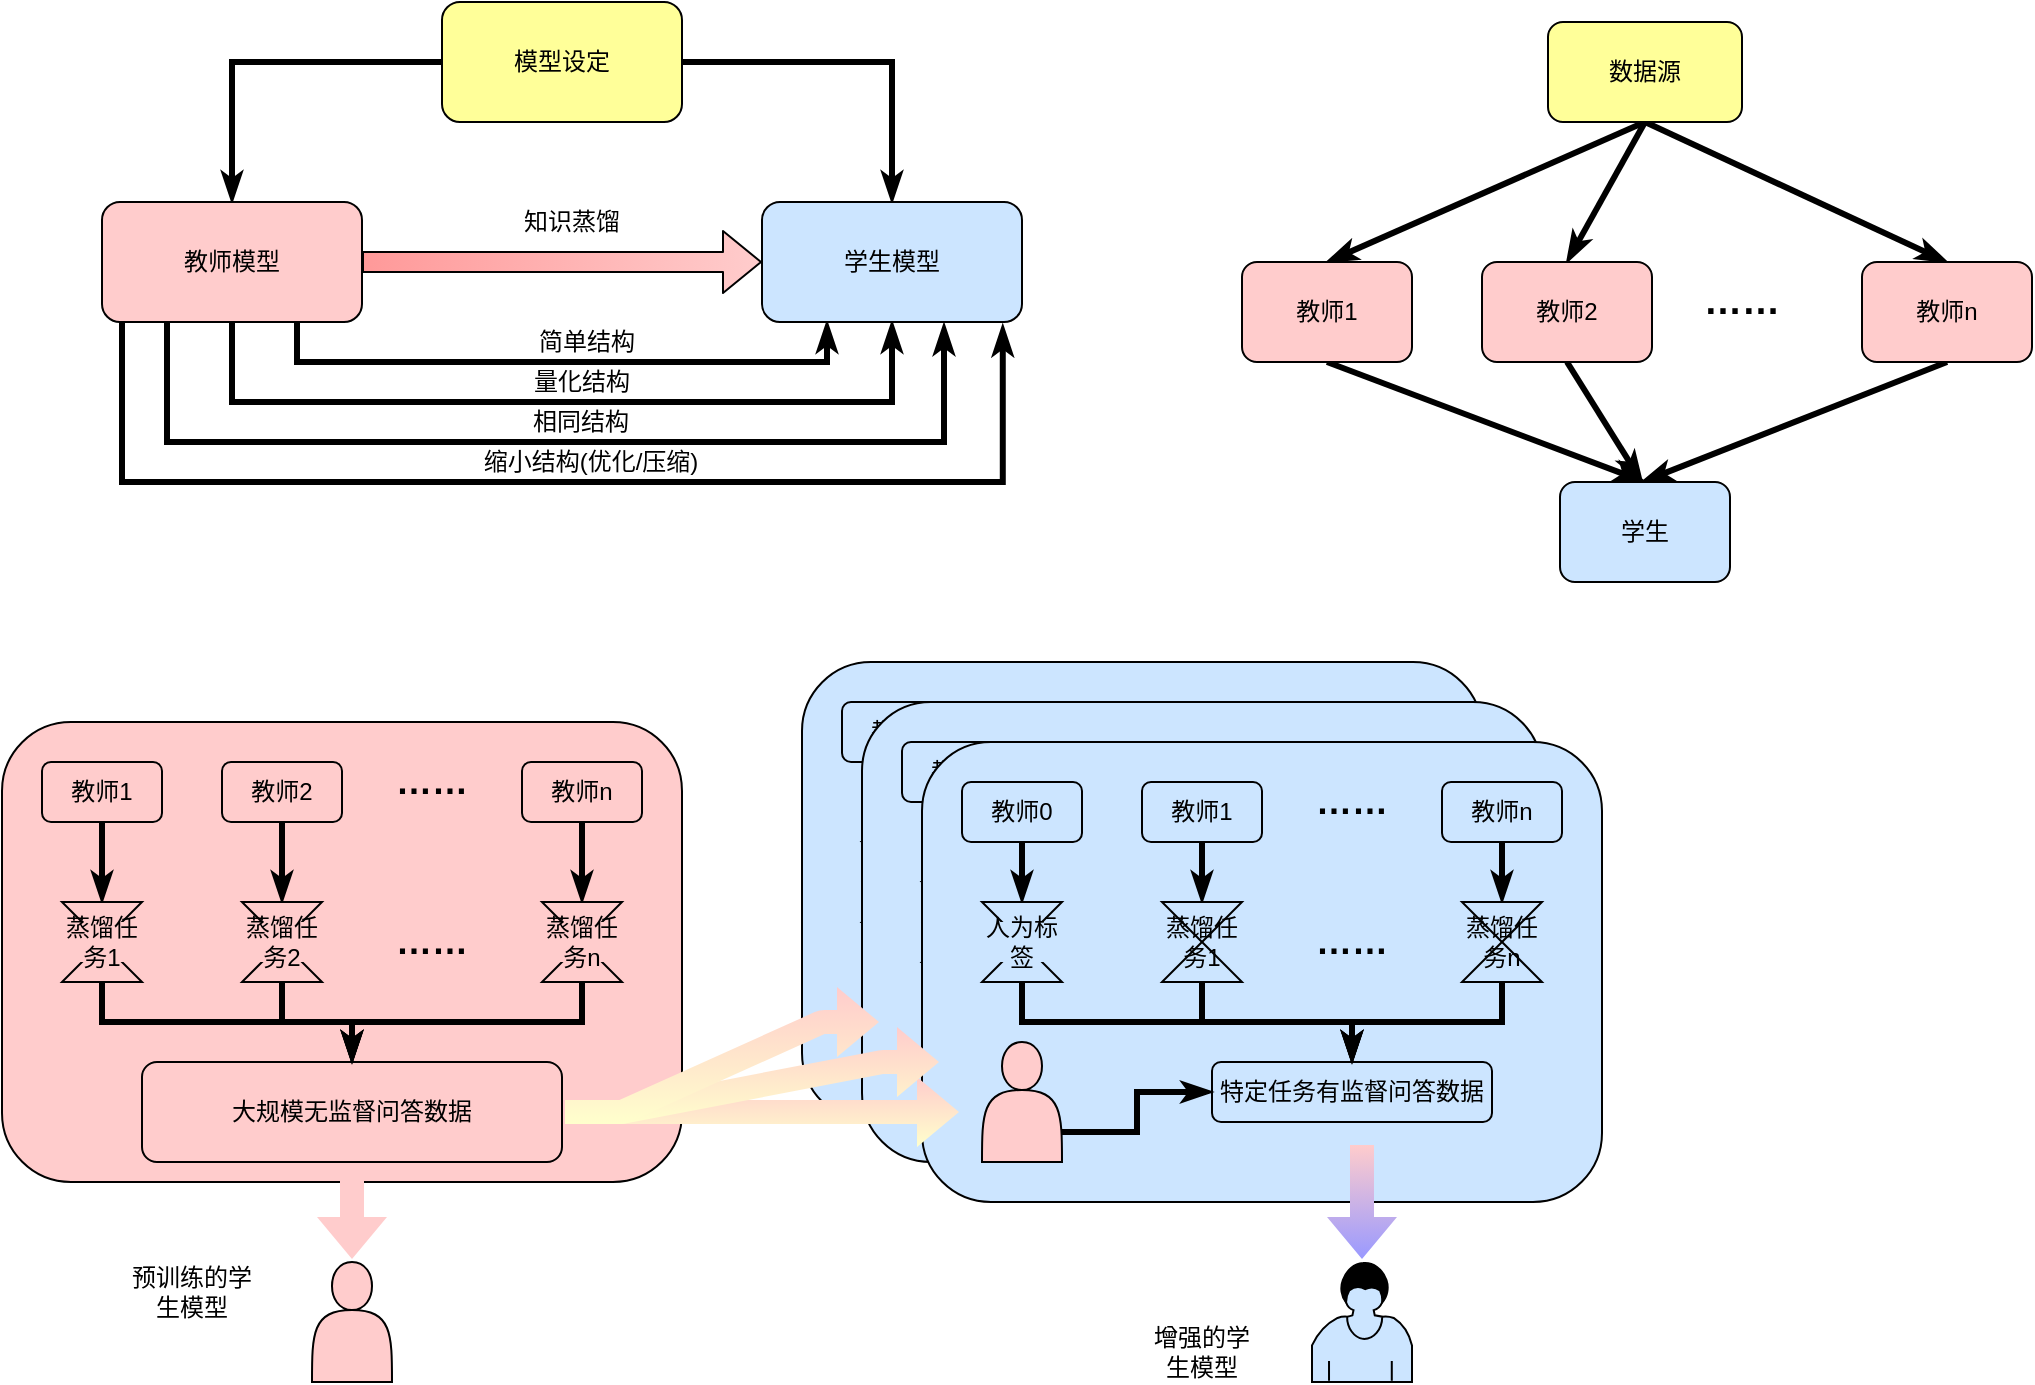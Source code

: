 <mxfile version="14.4.7" type="github">
  <diagram id="CCF14BdAKm4wxbj0LPr0" name="第 1 页">
    <mxGraphModel dx="1209" dy="599" grid="1" gridSize="10" guides="1" tooltips="1" connect="1" arrows="1" fold="1" page="1" pageScale="1" pageWidth="850" pageHeight="1100" math="0" shadow="0">
      <root>
        <mxCell id="0" />
        <mxCell id="1" parent="0" />
        <mxCell id="P4LfsCkp0AAmiIVGXh1K-60" value="" style="rounded=1;whiteSpace=wrap;html=1;gradientColor=none;fillColor=#FFCCCC;" vertex="1" parent="1">
          <mxGeometry x="70" y="380" width="340" height="230" as="geometry" />
        </mxCell>
        <mxCell id="P4LfsCkp0AAmiIVGXh1K-5" style="edgeStyle=orthogonalEdgeStyle;rounded=0;orthogonalLoop=1;jettySize=auto;html=1;exitX=0;exitY=0.5;exitDx=0;exitDy=0;entryX=0.5;entryY=0;entryDx=0;entryDy=0;strokeWidth=3;endArrow=classicThin;endFill=1;" edge="1" parent="1" source="P4LfsCkp0AAmiIVGXh1K-1" target="P4LfsCkp0AAmiIVGXh1K-2">
          <mxGeometry relative="1" as="geometry" />
        </mxCell>
        <mxCell id="P4LfsCkp0AAmiIVGXh1K-6" style="edgeStyle=orthogonalEdgeStyle;rounded=0;orthogonalLoop=1;jettySize=auto;html=1;exitX=1;exitY=0.5;exitDx=0;exitDy=0;entryX=0.5;entryY=0;entryDx=0;entryDy=0;strokeWidth=3;endArrow=classicThin;endFill=1;" edge="1" parent="1" source="P4LfsCkp0AAmiIVGXh1K-1" target="P4LfsCkp0AAmiIVGXh1K-3">
          <mxGeometry relative="1" as="geometry" />
        </mxCell>
        <mxCell id="P4LfsCkp0AAmiIVGXh1K-1" value="模型设定" style="rounded=1;whiteSpace=wrap;html=1;fillColor=#FFFF99;" vertex="1" parent="1">
          <mxGeometry x="290" y="20" width="120" height="60" as="geometry" />
        </mxCell>
        <mxCell id="P4LfsCkp0AAmiIVGXh1K-7" style="edgeStyle=orthogonalEdgeStyle;rounded=0;orthogonalLoop=1;jettySize=auto;html=1;exitX=0.75;exitY=1;exitDx=0;exitDy=0;entryX=0.25;entryY=1;entryDx=0;entryDy=0;strokeWidth=3;endArrow=classicThin;endFill=1;" edge="1" parent="1" source="P4LfsCkp0AAmiIVGXh1K-2" target="P4LfsCkp0AAmiIVGXh1K-3">
          <mxGeometry relative="1" as="geometry" />
        </mxCell>
        <mxCell id="P4LfsCkp0AAmiIVGXh1K-8" style="edgeStyle=orthogonalEdgeStyle;rounded=0;orthogonalLoop=1;jettySize=auto;html=1;exitX=0.5;exitY=1;exitDx=0;exitDy=0;entryX=0.5;entryY=1;entryDx=0;entryDy=0;strokeWidth=3;endArrow=classicThin;endFill=1;" edge="1" parent="1" source="P4LfsCkp0AAmiIVGXh1K-2" target="P4LfsCkp0AAmiIVGXh1K-3">
          <mxGeometry relative="1" as="geometry">
            <Array as="points">
              <mxPoint x="190" y="220" />
              <mxPoint x="510" y="220" />
            </Array>
          </mxGeometry>
        </mxCell>
        <mxCell id="P4LfsCkp0AAmiIVGXh1K-9" style="edgeStyle=orthogonalEdgeStyle;rounded=0;orthogonalLoop=1;jettySize=auto;html=1;exitX=0.25;exitY=1;exitDx=0;exitDy=0;entryX=0.7;entryY=1.017;entryDx=0;entryDy=0;entryPerimeter=0;strokeWidth=3;endArrow=classicThin;endFill=1;" edge="1" parent="1" source="P4LfsCkp0AAmiIVGXh1K-2" target="P4LfsCkp0AAmiIVGXh1K-3">
          <mxGeometry relative="1" as="geometry">
            <Array as="points">
              <mxPoint x="153" y="240" />
              <mxPoint x="541" y="240" />
            </Array>
          </mxGeometry>
        </mxCell>
        <mxCell id="P4LfsCkp0AAmiIVGXh1K-10" style="edgeStyle=orthogonalEdgeStyle;rounded=0;orthogonalLoop=1;jettySize=auto;html=1;entryX=0.926;entryY=1.028;entryDx=0;entryDy=0;entryPerimeter=0;strokeWidth=3;endArrow=classicThin;endFill=1;" edge="1" parent="1" target="P4LfsCkp0AAmiIVGXh1K-3">
          <mxGeometry relative="1" as="geometry">
            <mxPoint x="130" y="180" as="sourcePoint" />
            <mxPoint x="570" y="170" as="targetPoint" />
            <Array as="points">
              <mxPoint x="130" y="260" />
              <mxPoint x="570" y="260" />
            </Array>
          </mxGeometry>
        </mxCell>
        <mxCell id="P4LfsCkp0AAmiIVGXh1K-2" value="教师模型" style="rounded=1;whiteSpace=wrap;html=1;fillColor=#FFCCCC;" vertex="1" parent="1">
          <mxGeometry x="120" y="120" width="130" height="60" as="geometry" />
        </mxCell>
        <mxCell id="P4LfsCkp0AAmiIVGXh1K-3" value="学生模型" style="rounded=1;whiteSpace=wrap;html=1;fillColor=#CCE5FF;" vertex="1" parent="1">
          <mxGeometry x="450" y="120" width="130" height="60" as="geometry" />
        </mxCell>
        <mxCell id="P4LfsCkp0AAmiIVGXh1K-4" value="" style="shape=flexArrow;endArrow=classic;html=1;exitX=1;exitY=0.5;exitDx=0;exitDy=0;entryX=0;entryY=0.5;entryDx=0;entryDy=0;fillColor=#FFCCCC;gradientColor=#FF9999;gradientDirection=west;" edge="1" parent="1" source="P4LfsCkp0AAmiIVGXh1K-2" target="P4LfsCkp0AAmiIVGXh1K-3">
          <mxGeometry width="50" height="50" relative="1" as="geometry">
            <mxPoint x="250" y="170" as="sourcePoint" />
            <mxPoint x="300" y="120" as="targetPoint" />
          </mxGeometry>
        </mxCell>
        <mxCell id="P4LfsCkp0AAmiIVGXh1K-11" value="知识蒸馏" style="text;html=1;strokeColor=none;fillColor=none;align=center;verticalAlign=middle;whiteSpace=wrap;rounded=0;" vertex="1" parent="1">
          <mxGeometry x="330" y="120" width="50" height="20" as="geometry" />
        </mxCell>
        <mxCell id="P4LfsCkp0AAmiIVGXh1K-12" value="简单结构" style="text;html=1;strokeColor=none;fillColor=none;align=center;verticalAlign=middle;whiteSpace=wrap;rounded=0;" vertex="1" parent="1">
          <mxGeometry x="335" y="180" width="55" height="20" as="geometry" />
        </mxCell>
        <mxCell id="P4LfsCkp0AAmiIVGXh1K-15" value="量化结构" style="text;html=1;strokeColor=none;fillColor=none;align=center;verticalAlign=middle;whiteSpace=wrap;rounded=0;" vertex="1" parent="1">
          <mxGeometry x="335" y="200" width="50" height="20" as="geometry" />
        </mxCell>
        <mxCell id="P4LfsCkp0AAmiIVGXh1K-16" value="相同结构" style="text;html=1;strokeColor=none;fillColor=none;align=center;verticalAlign=middle;whiteSpace=wrap;rounded=0;" vertex="1" parent="1">
          <mxGeometry x="332.5" y="220" width="52.5" height="20" as="geometry" />
        </mxCell>
        <mxCell id="P4LfsCkp0AAmiIVGXh1K-19" value="缩小结构(优化/压缩)" style="text;html=1;strokeColor=none;fillColor=none;align=center;verticalAlign=middle;whiteSpace=wrap;rounded=0;" vertex="1" parent="1">
          <mxGeometry x="297.5" y="240" width="132.5" height="20" as="geometry" />
        </mxCell>
        <mxCell id="P4LfsCkp0AAmiIVGXh1K-25" style="rounded=0;orthogonalLoop=1;jettySize=auto;html=1;exitX=0.5;exitY=1;exitDx=0;exitDy=0;entryX=0.5;entryY=0;entryDx=0;entryDy=0;endArrow=classicThin;endFill=1;strokeWidth=3;fillColor=#FFCCCC;gradientColor=#FF9999;" edge="1" parent="1" source="P4LfsCkp0AAmiIVGXh1K-20" target="P4LfsCkp0AAmiIVGXh1K-21">
          <mxGeometry relative="1" as="geometry" />
        </mxCell>
        <mxCell id="P4LfsCkp0AAmiIVGXh1K-26" style="edgeStyle=none;rounded=0;orthogonalLoop=1;jettySize=auto;html=1;exitX=0.5;exitY=1;exitDx=0;exitDy=0;entryX=0.5;entryY=0;entryDx=0;entryDy=0;endArrow=classicThin;endFill=1;strokeWidth=3;fillColor=#FFCCCC;gradientColor=#FF9999;" edge="1" parent="1" source="P4LfsCkp0AAmiIVGXh1K-20" target="P4LfsCkp0AAmiIVGXh1K-22">
          <mxGeometry relative="1" as="geometry" />
        </mxCell>
        <mxCell id="P4LfsCkp0AAmiIVGXh1K-27" style="edgeStyle=none;rounded=0;orthogonalLoop=1;jettySize=auto;html=1;exitX=0.5;exitY=1;exitDx=0;exitDy=0;entryX=0.5;entryY=0;entryDx=0;entryDy=0;endArrow=classicThin;endFill=1;strokeWidth=3;fillColor=#FFCCCC;gradientColor=#FF9999;" edge="1" parent="1" source="P4LfsCkp0AAmiIVGXh1K-20" target="P4LfsCkp0AAmiIVGXh1K-23">
          <mxGeometry relative="1" as="geometry" />
        </mxCell>
        <mxCell id="P4LfsCkp0AAmiIVGXh1K-20" value="数据源" style="rounded=1;whiteSpace=wrap;html=1;fillColor=#FFFF99;gradientColor=none;" vertex="1" parent="1">
          <mxGeometry x="843" y="30" width="97" height="50" as="geometry" />
        </mxCell>
        <mxCell id="P4LfsCkp0AAmiIVGXh1K-29" style="edgeStyle=none;rounded=0;orthogonalLoop=1;jettySize=auto;html=1;exitX=0.5;exitY=1;exitDx=0;exitDy=0;entryX=0.5;entryY=0;entryDx=0;entryDy=0;endArrow=classicThin;endFill=1;strokeWidth=3;fillColor=#FFCCCC;gradientColor=#FF9999;" edge="1" parent="1" source="P4LfsCkp0AAmiIVGXh1K-21" target="P4LfsCkp0AAmiIVGXh1K-24">
          <mxGeometry relative="1" as="geometry" />
        </mxCell>
        <mxCell id="P4LfsCkp0AAmiIVGXh1K-21" value="教师1&lt;span style=&quot;color: rgba(0 , 0 , 0 , 0) ; font-family: monospace ; font-size: 0px&quot;&gt;%3CmxGraphModel%3E%3Croot%3E%3CmxCell%20id%3D%220%22%2F%3E%3CmxCell%20id%3D%221%22%20parent%3D%220%22%2F%3E%3CmxCell%20id%3D%222%22%20value%3D%22%E7%9B%B8%E5%90%8C%E7%BB%93%E6%9E%84%22%20style%3D%22text%3Bhtml%3D1%3BstrokeColor%3Dnone%3BfillColor%3Dnone%3Balign%3Dcenter%3BverticalAlign%3Dmiddle%3BwhiteSpace%3Dwrap%3Brounded%3D0%3B%22%20vertex%3D%221%22%20parent%3D%221%22%3E%3CmxGeometry%20x%3D%22367.5%22%20y%3D%22380%22%20width%3D%2252.5%22%20height%3D%2220%22%20as%3D%22geometry%22%2F%3E%3C%2FmxCell%3E%3C%2Froot%3E%3C%2FmxGraphModel%3E&lt;/span&gt;" style="rounded=1;whiteSpace=wrap;html=1;gradientColor=none;fillColor=#FFCCCC;" vertex="1" parent="1">
          <mxGeometry x="690" y="150" width="85" height="50" as="geometry" />
        </mxCell>
        <mxCell id="P4LfsCkp0AAmiIVGXh1K-30" style="edgeStyle=none;rounded=0;orthogonalLoop=1;jettySize=auto;html=1;exitX=0.5;exitY=1;exitDx=0;exitDy=0;endArrow=classicThin;endFill=1;strokeWidth=3;fillColor=#FFCCCC;gradientColor=#FF9999;" edge="1" parent="1" source="P4LfsCkp0AAmiIVGXh1K-22">
          <mxGeometry relative="1" as="geometry">
            <mxPoint x="890" y="260" as="targetPoint" />
          </mxGeometry>
        </mxCell>
        <mxCell id="P4LfsCkp0AAmiIVGXh1K-22" value="教师2&lt;span style=&quot;color: rgba(0 , 0 , 0 , 0) ; font-family: monospace ; font-size: 0px&quot;&gt;%3CmxGraphModel%3E%3Croot%3E%3CmxCell%20id%3D%220%22%2F%3E%3CmxCell%20id%3D%221%22%20parent%3D%220%22%2F%3E%3CmxCell%20id%3D%222%22%20value%3D%22%E7%9B%B8%E5%90%8C%E7%BB%93%E6%9E%84%22%20style%3D%22text%3Bhtml%3D1%3BstrokeColor%3Dnone%3BfillColor%3Dnone%3Balign%3Dcenter%3BverticalAlign%3Dmiddle%3BwhiteSpace%3Dwrap%3Brounded%3D0%3B%22%20vertex%3D%221%22%20parent%3D%221%22%3E%3CmxGeometry%20x%3D%22367.5%22%20y%3D%22380%22%20width%3D%2252.5%22%20height%3D%2220%22%20as%3D%22geometry%22%2F%3E%3C%2FmxCell%3E%3C%2Froot%3E%3C%2FmxGraphModel%32&lt;/span&gt;" style="rounded=1;whiteSpace=wrap;html=1;gradientColor=none;fillColor=#FFCCCC;" vertex="1" parent="1">
          <mxGeometry x="810" y="150" width="85" height="50" as="geometry" />
        </mxCell>
        <mxCell id="P4LfsCkp0AAmiIVGXh1K-31" style="edgeStyle=none;rounded=0;orthogonalLoop=1;jettySize=auto;html=1;exitX=0.5;exitY=1;exitDx=0;exitDy=0;endArrow=classicThin;endFill=1;strokeWidth=3;fillColor=#FFCCCC;gradientColor=#FF9999;" edge="1" parent="1" source="P4LfsCkp0AAmiIVGXh1K-23">
          <mxGeometry relative="1" as="geometry">
            <mxPoint x="890" y="260" as="targetPoint" />
          </mxGeometry>
        </mxCell>
        <mxCell id="P4LfsCkp0AAmiIVGXh1K-23" value="教师n&lt;span style=&quot;color: rgba(0 , 0 , 0 , 0) ; font-family: monospace ; font-size: 0px&quot;&gt;%3CmxGraphModel%3E%3Croot%3E%3CmxCell%20id%3D%220%22%2F%3E%3CmxCell%20id%3D%221%22%20parent%3D%220%22%2F%3E%3CmxCell%20id%3D%222%22%20value%3D%22%E7%9B%B8%E5%90%8C%E7%BB%93%E6%9E%84%22%20style%3D%22text%3Bhtml%3D1%3BstrokeColor%3Dnone%3BfillColor%3Dnone%3Balign%3Dcenter%3BverticalAlign%3Dmiddle%3BwhiteSpace%3Dwrap%3Brounded%3D0%3B%22%20vertex%3D%221%22%20parent%3D%221%22%3E%3CmxGeometry%20x%3D%22367.5%22%20y%3D%22380%22%20width%3D%2252.5%22%20height%3D%2220%22%20as%3D%22geometry%22%2F%3E%3C%2FmxCell%3E%3C%2Froot%3E%3C%2FmxGraphModel%3E&lt;/span&gt;" style="rounded=1;whiteSpace=wrap;html=1;gradientColor=none;fillColor=#FFCCCC;" vertex="1" parent="1">
          <mxGeometry x="1000" y="150" width="85" height="50" as="geometry" />
        </mxCell>
        <mxCell id="P4LfsCkp0AAmiIVGXh1K-24" value="学生" style="rounded=1;whiteSpace=wrap;html=1;gradientColor=none;fillColor=#CCE5FF;" vertex="1" parent="1">
          <mxGeometry x="849" y="260" width="85" height="50" as="geometry" />
        </mxCell>
        <mxCell id="P4LfsCkp0AAmiIVGXh1K-28" value="&lt;b&gt;&lt;font style=&quot;font-size: 19px&quot;&gt;……&lt;/font&gt;&lt;/b&gt;" style="text;html=1;strokeColor=none;fillColor=none;align=center;verticalAlign=middle;whiteSpace=wrap;rounded=0;" vertex="1" parent="1">
          <mxGeometry x="920" y="160" width="40" height="20" as="geometry" />
        </mxCell>
        <mxCell id="P4LfsCkp0AAmiIVGXh1K-120" style="edgeStyle=none;rounded=0;orthogonalLoop=1;jettySize=auto;html=1;exitX=0.5;exitY=1;exitDx=0;exitDy=0;entryX=0.5;entryY=0;entryDx=0;entryDy=0;endArrow=classicThin;endFill=1;strokeWidth=3;fillColor=#FFCCCC;gradientColor=#FF9999;" edge="1" parent="1" source="P4LfsCkp0AAmiIVGXh1K-32" target="P4LfsCkp0AAmiIVGXh1K-35">
          <mxGeometry relative="1" as="geometry" />
        </mxCell>
        <mxCell id="P4LfsCkp0AAmiIVGXh1K-32" value="教师1" style="rounded=1;whiteSpace=wrap;html=1;gradientColor=none;fillColor=#FFCCCC;" vertex="1" parent="1">
          <mxGeometry x="90" y="400" width="60" height="30" as="geometry" />
        </mxCell>
        <mxCell id="P4LfsCkp0AAmiIVGXh1K-124" style="edgeStyle=orthogonalEdgeStyle;rounded=0;orthogonalLoop=1;jettySize=auto;html=1;exitX=0.5;exitY=1;exitDx=0;exitDy=0;entryX=0.5;entryY=0;entryDx=0;entryDy=0;endArrow=classicThin;endFill=1;strokeWidth=3;fillColor=#FFCCCC;gradientColor=#FF9999;" edge="1" parent="1" source="P4LfsCkp0AAmiIVGXh1K-35" target="P4LfsCkp0AAmiIVGXh1K-36">
          <mxGeometry relative="1" as="geometry" />
        </mxCell>
        <mxCell id="P4LfsCkp0AAmiIVGXh1K-35" value="" style="shape=collate;whiteSpace=wrap;html=1;gradientColor=none;fillColor=#FFCCCC;" vertex="1" parent="1">
          <mxGeometry x="100" y="470" width="40" height="40" as="geometry" />
        </mxCell>
        <mxCell id="P4LfsCkp0AAmiIVGXh1K-36" value="大规模无监督问答数据" style="rounded=1;whiteSpace=wrap;html=1;gradientColor=none;fillColor=#FFCCCC;" vertex="1" parent="1">
          <mxGeometry x="140" y="550" width="210" height="50" as="geometry" />
        </mxCell>
        <mxCell id="P4LfsCkp0AAmiIVGXh1K-121" style="edgeStyle=none;rounded=0;orthogonalLoop=1;jettySize=auto;html=1;exitX=0.5;exitY=1;exitDx=0;exitDy=0;entryX=0.5;entryY=0;entryDx=0;entryDy=0;endArrow=classicThin;endFill=1;strokeWidth=3;fillColor=#FFCCCC;gradientColor=#FF9999;" edge="1" parent="1" source="P4LfsCkp0AAmiIVGXh1K-37" target="P4LfsCkp0AAmiIVGXh1K-38">
          <mxGeometry relative="1" as="geometry" />
        </mxCell>
        <mxCell id="P4LfsCkp0AAmiIVGXh1K-37" value="教师2" style="rounded=1;whiteSpace=wrap;html=1;gradientColor=none;fillColor=#FFCCCC;" vertex="1" parent="1">
          <mxGeometry x="180" y="400" width="60" height="30" as="geometry" />
        </mxCell>
        <mxCell id="P4LfsCkp0AAmiIVGXh1K-126" style="edgeStyle=orthogonalEdgeStyle;rounded=0;orthogonalLoop=1;jettySize=auto;html=1;exitX=0.5;exitY=1;exitDx=0;exitDy=0;entryX=0.5;entryY=0;entryDx=0;entryDy=0;endArrow=classicThin;endFill=1;strokeWidth=3;fillColor=#FFCCCC;gradientColor=#FF9999;" edge="1" parent="1" source="P4LfsCkp0AAmiIVGXh1K-38" target="P4LfsCkp0AAmiIVGXh1K-36">
          <mxGeometry relative="1" as="geometry" />
        </mxCell>
        <mxCell id="P4LfsCkp0AAmiIVGXh1K-38" value="" style="shape=collate;whiteSpace=wrap;html=1;gradientColor=none;fillColor=#FFCCCC;" vertex="1" parent="1">
          <mxGeometry x="190" y="470" width="40" height="40" as="geometry" />
        </mxCell>
        <mxCell id="P4LfsCkp0AAmiIVGXh1K-122" style="edgeStyle=none;rounded=0;orthogonalLoop=1;jettySize=auto;html=1;exitX=0.5;exitY=1;exitDx=0;exitDy=0;entryX=0.5;entryY=0;entryDx=0;entryDy=0;endArrow=classicThin;endFill=1;strokeWidth=3;fillColor=#FFCCCC;gradientColor=#FF9999;" edge="1" parent="1" source="P4LfsCkp0AAmiIVGXh1K-39" target="P4LfsCkp0AAmiIVGXh1K-40">
          <mxGeometry relative="1" as="geometry" />
        </mxCell>
        <mxCell id="P4LfsCkp0AAmiIVGXh1K-39" value="教师n" style="rounded=1;whiteSpace=wrap;html=1;gradientColor=none;fillColor=#FFCCCC;" vertex="1" parent="1">
          <mxGeometry x="330" y="400" width="60" height="30" as="geometry" />
        </mxCell>
        <mxCell id="P4LfsCkp0AAmiIVGXh1K-128" style="edgeStyle=orthogonalEdgeStyle;rounded=0;orthogonalLoop=1;jettySize=auto;html=1;exitX=0.5;exitY=1;exitDx=0;exitDy=0;entryX=0.5;entryY=0;entryDx=0;entryDy=0;endArrow=classicThin;endFill=1;strokeWidth=3;fillColor=#FFCCCC;gradientColor=#FF9999;" edge="1" parent="1" source="P4LfsCkp0AAmiIVGXh1K-40" target="P4LfsCkp0AAmiIVGXh1K-36">
          <mxGeometry relative="1" as="geometry" />
        </mxCell>
        <mxCell id="P4LfsCkp0AAmiIVGXh1K-40" value="" style="shape=collate;whiteSpace=wrap;html=1;gradientColor=none;fillColor=#FFCCCC;" vertex="1" parent="1">
          <mxGeometry x="340" y="470" width="40" height="40" as="geometry" />
        </mxCell>
        <mxCell id="P4LfsCkp0AAmiIVGXh1K-41" value="&lt;b&gt;&lt;font style=&quot;font-size: 18px&quot;&gt;……&lt;/font&gt;&lt;/b&gt;" style="text;html=1;strokeColor=none;align=center;verticalAlign=middle;whiteSpace=wrap;rounded=0;fillColor=#FFCCCC;" vertex="1" parent="1">
          <mxGeometry x="265" y="400" width="40" height="20" as="geometry" />
        </mxCell>
        <mxCell id="P4LfsCkp0AAmiIVGXh1K-42" value="" style="shape=actor;whiteSpace=wrap;html=1;gradientColor=none;fillColor=#FFCCCC;" vertex="1" parent="1">
          <mxGeometry x="225" y="650" width="40" height="60" as="geometry" />
        </mxCell>
        <mxCell id="P4LfsCkp0AAmiIVGXh1K-43" value="" style="shape=mxgraph.bpmn.user_task;html=1;outlineConnect=0;fillColor=#CCE5FF;gradientColor=none;" vertex="1" parent="1">
          <mxGeometry x="725" y="650" width="50" height="60" as="geometry" />
        </mxCell>
        <mxCell id="P4LfsCkp0AAmiIVGXh1K-44" value="蒸馏任务1" style="text;html=1;strokeColor=none;align=center;verticalAlign=middle;whiteSpace=wrap;rounded=0;fillColor=#FFCCCC;" vertex="1" parent="1">
          <mxGeometry x="100" y="480" width="40" height="20" as="geometry" />
        </mxCell>
        <mxCell id="P4LfsCkp0AAmiIVGXh1K-45" value="蒸馏任务2" style="text;html=1;strokeColor=none;align=center;verticalAlign=middle;whiteSpace=wrap;rounded=0;fillColor=#FFCCCC;" vertex="1" parent="1">
          <mxGeometry x="190" y="480" width="40" height="20" as="geometry" />
        </mxCell>
        <mxCell id="P4LfsCkp0AAmiIVGXh1K-46" value="蒸馏任务n" style="text;html=1;strokeColor=none;align=center;verticalAlign=middle;whiteSpace=wrap;rounded=0;fillColor=#FFCCCC;" vertex="1" parent="1">
          <mxGeometry x="340" y="480" width="40" height="20" as="geometry" />
        </mxCell>
        <mxCell id="P4LfsCkp0AAmiIVGXh1K-47" value="&lt;b&gt;&lt;font style=&quot;font-size: 18px&quot;&gt;……&lt;/font&gt;&lt;/b&gt;" style="text;html=1;strokeColor=none;align=center;verticalAlign=middle;whiteSpace=wrap;rounded=0;fillColor=#FFCCCC;" vertex="1" parent="1">
          <mxGeometry x="265" y="480" width="40" height="20" as="geometry" />
        </mxCell>
        <mxCell id="P4LfsCkp0AAmiIVGXh1K-62" value="" style="group" vertex="1" connectable="0" parent="1">
          <mxGeometry x="470" y="350" width="400" height="270" as="geometry" />
        </mxCell>
        <mxCell id="P4LfsCkp0AAmiIVGXh1K-61" value="" style="rounded=1;whiteSpace=wrap;html=1;fillColor=#CCE5FF;gradientColor=none;" vertex="1" parent="P4LfsCkp0AAmiIVGXh1K-62">
          <mxGeometry width="340" height="230" as="geometry" />
        </mxCell>
        <mxCell id="P4LfsCkp0AAmiIVGXh1K-48" value="教师1" style="rounded=1;whiteSpace=wrap;html=1;fillColor=#CCE5FF;gradientColor=none;" vertex="1" parent="P4LfsCkp0AAmiIVGXh1K-62">
          <mxGeometry x="20" y="20" width="60" height="30" as="geometry" />
        </mxCell>
        <mxCell id="P4LfsCkp0AAmiIVGXh1K-49" value="" style="shape=collate;whiteSpace=wrap;html=1;fillColor=#CCE5FF;gradientColor=none;" vertex="1" parent="P4LfsCkp0AAmiIVGXh1K-62">
          <mxGeometry x="30" y="90" width="40" height="40" as="geometry" />
        </mxCell>
        <mxCell id="P4LfsCkp0AAmiIVGXh1K-50" value="大规模无监督问答数据" style="rounded=1;whiteSpace=wrap;html=1;fillColor=#CCE5FF;gradientColor=none;" vertex="1" parent="P4LfsCkp0AAmiIVGXh1K-62">
          <mxGeometry x="70" y="170" width="210" height="50" as="geometry" />
        </mxCell>
        <mxCell id="P4LfsCkp0AAmiIVGXh1K-51" value="教师2" style="rounded=1;whiteSpace=wrap;html=1;fillColor=#CCE5FF;gradientColor=none;" vertex="1" parent="P4LfsCkp0AAmiIVGXh1K-62">
          <mxGeometry x="110" y="20" width="60" height="30" as="geometry" />
        </mxCell>
        <mxCell id="P4LfsCkp0AAmiIVGXh1K-52" value="" style="shape=collate;whiteSpace=wrap;html=1;fillColor=#CCE5FF;gradientColor=none;" vertex="1" parent="P4LfsCkp0AAmiIVGXh1K-62">
          <mxGeometry x="120" y="90" width="40" height="40" as="geometry" />
        </mxCell>
        <mxCell id="P4LfsCkp0AAmiIVGXh1K-53" value="教师n" style="rounded=1;whiteSpace=wrap;html=1;fillColor=#CCE5FF;gradientColor=none;" vertex="1" parent="P4LfsCkp0AAmiIVGXh1K-62">
          <mxGeometry x="260" y="20" width="60" height="30" as="geometry" />
        </mxCell>
        <mxCell id="P4LfsCkp0AAmiIVGXh1K-54" value="" style="shape=collate;whiteSpace=wrap;html=1;fillColor=#CCE5FF;gradientColor=none;" vertex="1" parent="P4LfsCkp0AAmiIVGXh1K-62">
          <mxGeometry x="270" y="90" width="40" height="40" as="geometry" />
        </mxCell>
        <mxCell id="P4LfsCkp0AAmiIVGXh1K-55" value="&lt;b&gt;&lt;font style=&quot;font-size: 18px&quot;&gt;……&lt;/font&gt;&lt;/b&gt;" style="text;html=1;strokeColor=none;fillColor=none;align=center;verticalAlign=middle;whiteSpace=wrap;rounded=0;" vertex="1" parent="P4LfsCkp0AAmiIVGXh1K-62">
          <mxGeometry x="195" y="20" width="40" height="20" as="geometry" />
        </mxCell>
        <mxCell id="P4LfsCkp0AAmiIVGXh1K-56" value="蒸馏任务1" style="text;html=1;strokeColor=none;fillColor=none;align=center;verticalAlign=middle;whiteSpace=wrap;rounded=0;" vertex="1" parent="P4LfsCkp0AAmiIVGXh1K-62">
          <mxGeometry x="30" y="100" width="40" height="20" as="geometry" />
        </mxCell>
        <mxCell id="P4LfsCkp0AAmiIVGXh1K-57" value="蒸馏任务2" style="text;html=1;strokeColor=none;fillColor=none;align=center;verticalAlign=middle;whiteSpace=wrap;rounded=0;" vertex="1" parent="P4LfsCkp0AAmiIVGXh1K-62">
          <mxGeometry x="120" y="100" width="40" height="20" as="geometry" />
        </mxCell>
        <mxCell id="P4LfsCkp0AAmiIVGXh1K-58" value="蒸馏任务n" style="text;html=1;strokeColor=none;fillColor=none;align=center;verticalAlign=middle;whiteSpace=wrap;rounded=0;" vertex="1" parent="P4LfsCkp0AAmiIVGXh1K-62">
          <mxGeometry x="270" y="100" width="40" height="20" as="geometry" />
        </mxCell>
        <mxCell id="P4LfsCkp0AAmiIVGXh1K-59" value="&lt;b&gt;&lt;font style=&quot;font-size: 18px&quot;&gt;……&lt;/font&gt;&lt;/b&gt;" style="text;html=1;strokeColor=none;fillColor=none;align=center;verticalAlign=middle;whiteSpace=wrap;rounded=0;" vertex="1" parent="P4LfsCkp0AAmiIVGXh1K-62">
          <mxGeometry x="195" y="100" width="40" height="20" as="geometry" />
        </mxCell>
        <mxCell id="P4LfsCkp0AAmiIVGXh1K-92" value="" style="group" vertex="1" connectable="0" parent="P4LfsCkp0AAmiIVGXh1K-62">
          <mxGeometry x="30" y="20" width="370" height="250" as="geometry" />
        </mxCell>
        <mxCell id="P4LfsCkp0AAmiIVGXh1K-93" value="" style="rounded=1;whiteSpace=wrap;html=1;fillColor=#CCE5FF;gradientColor=none;" vertex="1" parent="P4LfsCkp0AAmiIVGXh1K-92">
          <mxGeometry width="340" height="230" as="geometry" />
        </mxCell>
        <mxCell id="P4LfsCkp0AAmiIVGXh1K-94" value="教师1" style="rounded=1;whiteSpace=wrap;html=1;fillColor=#CCE5FF;gradientColor=none;" vertex="1" parent="P4LfsCkp0AAmiIVGXh1K-92">
          <mxGeometry x="20" y="20" width="60" height="30" as="geometry" />
        </mxCell>
        <mxCell id="P4LfsCkp0AAmiIVGXh1K-95" value="" style="shape=collate;whiteSpace=wrap;html=1;fillColor=#CCE5FF;gradientColor=none;" vertex="1" parent="P4LfsCkp0AAmiIVGXh1K-92">
          <mxGeometry x="30" y="90" width="40" height="40" as="geometry" />
        </mxCell>
        <mxCell id="P4LfsCkp0AAmiIVGXh1K-96" value="大规模无监督问答数据" style="rounded=1;whiteSpace=wrap;html=1;fillColor=#CCE5FF;gradientColor=none;" vertex="1" parent="P4LfsCkp0AAmiIVGXh1K-92">
          <mxGeometry x="70" y="170" width="210" height="50" as="geometry" />
        </mxCell>
        <mxCell id="P4LfsCkp0AAmiIVGXh1K-97" value="教师2" style="rounded=1;whiteSpace=wrap;html=1;fillColor=#CCE5FF;gradientColor=none;" vertex="1" parent="P4LfsCkp0AAmiIVGXh1K-92">
          <mxGeometry x="110" y="20" width="60" height="30" as="geometry" />
        </mxCell>
        <mxCell id="P4LfsCkp0AAmiIVGXh1K-98" value="" style="shape=collate;whiteSpace=wrap;html=1;fillColor=#CCE5FF;gradientColor=none;" vertex="1" parent="P4LfsCkp0AAmiIVGXh1K-92">
          <mxGeometry x="120" y="90" width="40" height="40" as="geometry" />
        </mxCell>
        <mxCell id="P4LfsCkp0AAmiIVGXh1K-99" value="教师n" style="rounded=1;whiteSpace=wrap;html=1;fillColor=#CCE5FF;gradientColor=none;" vertex="1" parent="P4LfsCkp0AAmiIVGXh1K-92">
          <mxGeometry x="260" y="20" width="60" height="30" as="geometry" />
        </mxCell>
        <mxCell id="P4LfsCkp0AAmiIVGXh1K-100" value="" style="shape=collate;whiteSpace=wrap;html=1;fillColor=#CCE5FF;gradientColor=none;" vertex="1" parent="P4LfsCkp0AAmiIVGXh1K-92">
          <mxGeometry x="270" y="90" width="40" height="40" as="geometry" />
        </mxCell>
        <mxCell id="P4LfsCkp0AAmiIVGXh1K-101" value="&lt;b&gt;&lt;font style=&quot;font-size: 18px&quot;&gt;……&lt;/font&gt;&lt;/b&gt;" style="text;html=1;strokeColor=none;fillColor=none;align=center;verticalAlign=middle;whiteSpace=wrap;rounded=0;" vertex="1" parent="P4LfsCkp0AAmiIVGXh1K-92">
          <mxGeometry x="195" y="20" width="40" height="20" as="geometry" />
        </mxCell>
        <mxCell id="P4LfsCkp0AAmiIVGXh1K-102" value="蒸馏任务1" style="text;html=1;strokeColor=none;fillColor=none;align=center;verticalAlign=middle;whiteSpace=wrap;rounded=0;" vertex="1" parent="P4LfsCkp0AAmiIVGXh1K-92">
          <mxGeometry x="30" y="100" width="40" height="20" as="geometry" />
        </mxCell>
        <mxCell id="P4LfsCkp0AAmiIVGXh1K-103" value="蒸馏任务2" style="text;html=1;strokeColor=none;fillColor=none;align=center;verticalAlign=middle;whiteSpace=wrap;rounded=0;" vertex="1" parent="P4LfsCkp0AAmiIVGXh1K-92">
          <mxGeometry x="120" y="100" width="40" height="20" as="geometry" />
        </mxCell>
        <mxCell id="P4LfsCkp0AAmiIVGXh1K-104" value="蒸馏任务n" style="text;html=1;strokeColor=none;fillColor=none;align=center;verticalAlign=middle;whiteSpace=wrap;rounded=0;" vertex="1" parent="P4LfsCkp0AAmiIVGXh1K-92">
          <mxGeometry x="270" y="100" width="40" height="20" as="geometry" />
        </mxCell>
        <mxCell id="P4LfsCkp0AAmiIVGXh1K-105" value="&lt;b&gt;&lt;font style=&quot;font-size: 18px&quot;&gt;……&lt;/font&gt;&lt;/b&gt;" style="text;html=1;strokeColor=none;fillColor=none;align=center;verticalAlign=middle;whiteSpace=wrap;rounded=0;" vertex="1" parent="P4LfsCkp0AAmiIVGXh1K-92">
          <mxGeometry x="195" y="100" width="40" height="20" as="geometry" />
        </mxCell>
        <mxCell id="P4LfsCkp0AAmiIVGXh1K-106" value="" style="group" vertex="1" connectable="0" parent="P4LfsCkp0AAmiIVGXh1K-92">
          <mxGeometry x="30" y="20" width="340" height="230" as="geometry" />
        </mxCell>
        <mxCell id="P4LfsCkp0AAmiIVGXh1K-107" value="" style="rounded=1;whiteSpace=wrap;html=1;fillColor=#CCE5FF;gradientColor=none;" vertex="1" parent="P4LfsCkp0AAmiIVGXh1K-106">
          <mxGeometry width="340" height="230" as="geometry" />
        </mxCell>
        <mxCell id="P4LfsCkp0AAmiIVGXh1K-132" style="edgeStyle=orthogonalEdgeStyle;rounded=0;orthogonalLoop=1;jettySize=auto;html=1;exitX=0.5;exitY=1;exitDx=0;exitDy=0;entryX=0.5;entryY=0;entryDx=0;entryDy=0;endArrow=classicThin;endFill=1;strokeWidth=3;fillColor=#FFCCCC;gradientColor=#FFCCCC;" edge="1" parent="P4LfsCkp0AAmiIVGXh1K-106" source="P4LfsCkp0AAmiIVGXh1K-108" target="P4LfsCkp0AAmiIVGXh1K-109">
          <mxGeometry relative="1" as="geometry" />
        </mxCell>
        <mxCell id="P4LfsCkp0AAmiIVGXh1K-108" value="教师0" style="rounded=1;whiteSpace=wrap;html=1;fillColor=#CCE5FF;gradientColor=none;" vertex="1" parent="P4LfsCkp0AAmiIVGXh1K-106">
          <mxGeometry x="20" y="20" width="60" height="30" as="geometry" />
        </mxCell>
        <mxCell id="P4LfsCkp0AAmiIVGXh1K-135" style="edgeStyle=orthogonalEdgeStyle;rounded=0;orthogonalLoop=1;jettySize=auto;html=1;exitX=0.5;exitY=1;exitDx=0;exitDy=0;endArrow=classicThin;endFill=1;strokeWidth=3;fillColor=#FFCCCC;gradientColor=#FFCCCC;" edge="1" parent="P4LfsCkp0AAmiIVGXh1K-106" source="P4LfsCkp0AAmiIVGXh1K-109" target="P4LfsCkp0AAmiIVGXh1K-110">
          <mxGeometry relative="1" as="geometry" />
        </mxCell>
        <mxCell id="P4LfsCkp0AAmiIVGXh1K-109" value="" style="shape=collate;whiteSpace=wrap;html=1;fillColor=#CCE5FF;gradientColor=none;" vertex="1" parent="P4LfsCkp0AAmiIVGXh1K-106">
          <mxGeometry x="30" y="80" width="40" height="40" as="geometry" />
        </mxCell>
        <mxCell id="P4LfsCkp0AAmiIVGXh1K-110" value="特定任务有监督问答数据" style="rounded=1;whiteSpace=wrap;html=1;fillColor=#CCE5FF;gradientColor=none;" vertex="1" parent="P4LfsCkp0AAmiIVGXh1K-106">
          <mxGeometry x="145" y="160" width="140" height="30" as="geometry" />
        </mxCell>
        <mxCell id="P4LfsCkp0AAmiIVGXh1K-133" style="edgeStyle=orthogonalEdgeStyle;rounded=0;orthogonalLoop=1;jettySize=auto;html=1;exitX=0.5;exitY=1;exitDx=0;exitDy=0;entryX=0.5;entryY=0;entryDx=0;entryDy=0;endArrow=classicThin;endFill=1;strokeWidth=3;fillColor=#FFCCCC;gradientColor=#FFCCCC;" edge="1" parent="P4LfsCkp0AAmiIVGXh1K-106" source="P4LfsCkp0AAmiIVGXh1K-111" target="P4LfsCkp0AAmiIVGXh1K-112">
          <mxGeometry relative="1" as="geometry" />
        </mxCell>
        <mxCell id="P4LfsCkp0AAmiIVGXh1K-111" value="教师1" style="rounded=1;whiteSpace=wrap;html=1;fillColor=#CCE5FF;gradientColor=none;" vertex="1" parent="P4LfsCkp0AAmiIVGXh1K-106">
          <mxGeometry x="110" y="20" width="60" height="30" as="geometry" />
        </mxCell>
        <mxCell id="P4LfsCkp0AAmiIVGXh1K-137" style="edgeStyle=orthogonalEdgeStyle;rounded=0;orthogonalLoop=1;jettySize=auto;html=1;exitX=0.5;exitY=1;exitDx=0;exitDy=0;entryX=0.5;entryY=0;entryDx=0;entryDy=0;endArrow=classicThin;endFill=1;strokeWidth=3;fillColor=#FFCCCC;gradientColor=#FFCCCC;" edge="1" parent="P4LfsCkp0AAmiIVGXh1K-106" source="P4LfsCkp0AAmiIVGXh1K-112" target="P4LfsCkp0AAmiIVGXh1K-110">
          <mxGeometry relative="1" as="geometry" />
        </mxCell>
        <mxCell id="P4LfsCkp0AAmiIVGXh1K-112" value="" style="shape=collate;whiteSpace=wrap;html=1;fillColor=#CCE5FF;gradientColor=none;" vertex="1" parent="P4LfsCkp0AAmiIVGXh1K-106">
          <mxGeometry x="120" y="80" width="40" height="40" as="geometry" />
        </mxCell>
        <mxCell id="P4LfsCkp0AAmiIVGXh1K-134" style="edgeStyle=orthogonalEdgeStyle;rounded=0;orthogonalLoop=1;jettySize=auto;html=1;exitX=0.5;exitY=1;exitDx=0;exitDy=0;entryX=0.5;entryY=0;entryDx=0;entryDy=0;endArrow=classicThin;endFill=1;strokeWidth=3;fillColor=#FFCCCC;gradientColor=#FFCCCC;" edge="1" parent="P4LfsCkp0AAmiIVGXh1K-106" source="P4LfsCkp0AAmiIVGXh1K-113" target="P4LfsCkp0AAmiIVGXh1K-114">
          <mxGeometry relative="1" as="geometry" />
        </mxCell>
        <mxCell id="P4LfsCkp0AAmiIVGXh1K-113" value="教师n" style="rounded=1;whiteSpace=wrap;html=1;fillColor=#CCE5FF;gradientColor=none;" vertex="1" parent="P4LfsCkp0AAmiIVGXh1K-106">
          <mxGeometry x="260" y="20" width="60" height="30" as="geometry" />
        </mxCell>
        <mxCell id="P4LfsCkp0AAmiIVGXh1K-138" style="edgeStyle=orthogonalEdgeStyle;rounded=0;orthogonalLoop=1;jettySize=auto;html=1;exitX=0.5;exitY=1;exitDx=0;exitDy=0;entryX=0.5;entryY=0;entryDx=0;entryDy=0;endArrow=classicThin;endFill=1;strokeWidth=3;fillColor=#FFCCCC;gradientColor=#FFCCCC;" edge="1" parent="P4LfsCkp0AAmiIVGXh1K-106" source="P4LfsCkp0AAmiIVGXh1K-114" target="P4LfsCkp0AAmiIVGXh1K-110">
          <mxGeometry relative="1" as="geometry" />
        </mxCell>
        <mxCell id="P4LfsCkp0AAmiIVGXh1K-114" value="" style="shape=collate;whiteSpace=wrap;html=1;fillColor=#CCE5FF;gradientColor=none;" vertex="1" parent="P4LfsCkp0AAmiIVGXh1K-106">
          <mxGeometry x="270" y="80" width="40" height="40" as="geometry" />
        </mxCell>
        <mxCell id="P4LfsCkp0AAmiIVGXh1K-115" value="&lt;b&gt;&lt;font style=&quot;font-size: 18px&quot;&gt;……&lt;/font&gt;&lt;/b&gt;" style="text;html=1;strokeColor=none;fillColor=none;align=center;verticalAlign=middle;whiteSpace=wrap;rounded=0;" vertex="1" parent="P4LfsCkp0AAmiIVGXh1K-106">
          <mxGeometry x="195" y="20" width="40" height="20" as="geometry" />
        </mxCell>
        <mxCell id="P4LfsCkp0AAmiIVGXh1K-116" value="人为标签" style="text;html=1;strokeColor=none;align=center;verticalAlign=middle;whiteSpace=wrap;rounded=0;fillColor=#CCE5FF;" vertex="1" parent="P4LfsCkp0AAmiIVGXh1K-106">
          <mxGeometry x="30" y="90" width="40" height="20" as="geometry" />
        </mxCell>
        <mxCell id="P4LfsCkp0AAmiIVGXh1K-117" value="蒸馏任务1" style="text;html=1;strokeColor=none;fillColor=none;align=center;verticalAlign=middle;whiteSpace=wrap;rounded=0;" vertex="1" parent="P4LfsCkp0AAmiIVGXh1K-106">
          <mxGeometry x="120" y="90" width="40" height="20" as="geometry" />
        </mxCell>
        <mxCell id="P4LfsCkp0AAmiIVGXh1K-118" value="蒸馏任务n" style="text;html=1;strokeColor=none;fillColor=none;align=center;verticalAlign=middle;whiteSpace=wrap;rounded=0;" vertex="1" parent="P4LfsCkp0AAmiIVGXh1K-106">
          <mxGeometry x="270" y="90" width="40" height="20" as="geometry" />
        </mxCell>
        <mxCell id="P4LfsCkp0AAmiIVGXh1K-119" value="&lt;b&gt;&lt;font style=&quot;font-size: 18px&quot;&gt;……&lt;/font&gt;&lt;/b&gt;" style="text;html=1;strokeColor=none;fillColor=none;align=center;verticalAlign=middle;whiteSpace=wrap;rounded=0;" vertex="1" parent="P4LfsCkp0AAmiIVGXh1K-106">
          <mxGeometry x="195" y="90" width="40" height="20" as="geometry" />
        </mxCell>
        <mxCell id="P4LfsCkp0AAmiIVGXh1K-139" style="edgeStyle=orthogonalEdgeStyle;rounded=0;orthogonalLoop=1;jettySize=auto;html=1;exitX=1;exitY=0.75;exitDx=0;exitDy=0;entryX=0;entryY=0.5;entryDx=0;entryDy=0;endArrow=classicThin;endFill=1;strokeWidth=3;fillColor=#FFCCCC;gradientColor=#FFCCCC;" edge="1" parent="P4LfsCkp0AAmiIVGXh1K-106" source="P4LfsCkp0AAmiIVGXh1K-131" target="P4LfsCkp0AAmiIVGXh1K-110">
          <mxGeometry relative="1" as="geometry" />
        </mxCell>
        <mxCell id="P4LfsCkp0AAmiIVGXh1K-131" value="" style="shape=actor;whiteSpace=wrap;html=1;gradientColor=none;fillColor=#FFCCCC;" vertex="1" parent="P4LfsCkp0AAmiIVGXh1K-106">
          <mxGeometry x="30" y="150" width="40" height="60" as="geometry" />
        </mxCell>
        <mxCell id="P4LfsCkp0AAmiIVGXh1K-129" value="" style="shape=flexArrow;endArrow=classic;html=1;strokeWidth=3;fillColor=#FFCCCC;entryX=0.5;entryY=0;entryDx=0;entryDy=0;gradientColor=#FFCCCC;strokeColor=none;" edge="1" parent="1" source="P4LfsCkp0AAmiIVGXh1K-36" target="P4LfsCkp0AAmiIVGXh1K-42">
          <mxGeometry width="50" height="50" relative="1" as="geometry">
            <mxPoint x="220" y="620" as="sourcePoint" />
            <mxPoint x="270" y="570" as="targetPoint" />
          </mxGeometry>
        </mxCell>
        <mxCell id="P4LfsCkp0AAmiIVGXh1K-130" value="预训练的学生模型" style="text;html=1;strokeColor=none;fillColor=none;align=center;verticalAlign=middle;whiteSpace=wrap;rounded=0;" vertex="1" parent="1">
          <mxGeometry x="130" y="650" width="70" height="30" as="geometry" />
        </mxCell>
        <mxCell id="P4LfsCkp0AAmiIVGXh1K-140" value="" style="shape=flexArrow;endArrow=classic;html=1;strokeWidth=3;fillColor=#FFCCCC;exitX=1;exitY=0.5;exitDx=0;exitDy=0;strokeColor=none;gradientColor=#FFFFCC;edgeStyle=entityRelationEdgeStyle;" edge="1" parent="1" source="P4LfsCkp0AAmiIVGXh1K-36">
          <mxGeometry width="50" height="50" relative="1" as="geometry">
            <mxPoint x="350" y="600" as="sourcePoint" />
            <mxPoint x="550" y="575" as="targetPoint" />
          </mxGeometry>
        </mxCell>
        <mxCell id="P4LfsCkp0AAmiIVGXh1K-141" value="" style="shape=flexArrow;endArrow=classic;html=1;strokeWidth=3;fillColor=#FFCCCC;exitX=1;exitY=0.5;exitDx=0;exitDy=0;strokeColor=none;gradientColor=#FFFFCC;edgeStyle=entityRelationEdgeStyle;" edge="1" parent="1" source="P4LfsCkp0AAmiIVGXh1K-36">
          <mxGeometry width="50" height="50" relative="1" as="geometry">
            <mxPoint x="350" y="567" as="sourcePoint" />
            <mxPoint x="540" y="550" as="targetPoint" />
          </mxGeometry>
        </mxCell>
        <mxCell id="P4LfsCkp0AAmiIVGXh1K-142" value="" style="shape=flexArrow;endArrow=classic;html=1;strokeWidth=3;fillColor=#FFCCCC;exitX=1;exitY=0.5;exitDx=0;exitDy=0;strokeColor=none;gradientColor=#FFFFCC;edgeStyle=entityRelationEdgeStyle;" edge="1" parent="1" source="P4LfsCkp0AAmiIVGXh1K-36">
          <mxGeometry width="50" height="50" relative="1" as="geometry">
            <mxPoint x="350" y="569.91" as="sourcePoint" />
            <mxPoint x="510" y="530" as="targetPoint" />
          </mxGeometry>
        </mxCell>
        <mxCell id="P4LfsCkp0AAmiIVGXh1K-143" value="增强的学生模型" style="text;html=1;strokeColor=none;fillColor=none;align=center;verticalAlign=middle;whiteSpace=wrap;rounded=0;" vertex="1" parent="1">
          <mxGeometry x="645" y="680" width="50" height="30" as="geometry" />
        </mxCell>
        <mxCell id="P4LfsCkp0AAmiIVGXh1K-147" value="" style="shape=flexArrow;endArrow=classic;html=1;strokeWidth=3;fillColor=#FFCCCC;strokeColor=none;gradientColor=#9999FF;" edge="1" parent="1" target="P4LfsCkp0AAmiIVGXh1K-43">
          <mxGeometry width="50" height="50" relative="1" as="geometry">
            <mxPoint x="750" y="590" as="sourcePoint" />
            <mxPoint x="790" y="560" as="targetPoint" />
          </mxGeometry>
        </mxCell>
      </root>
    </mxGraphModel>
  </diagram>
</mxfile>
